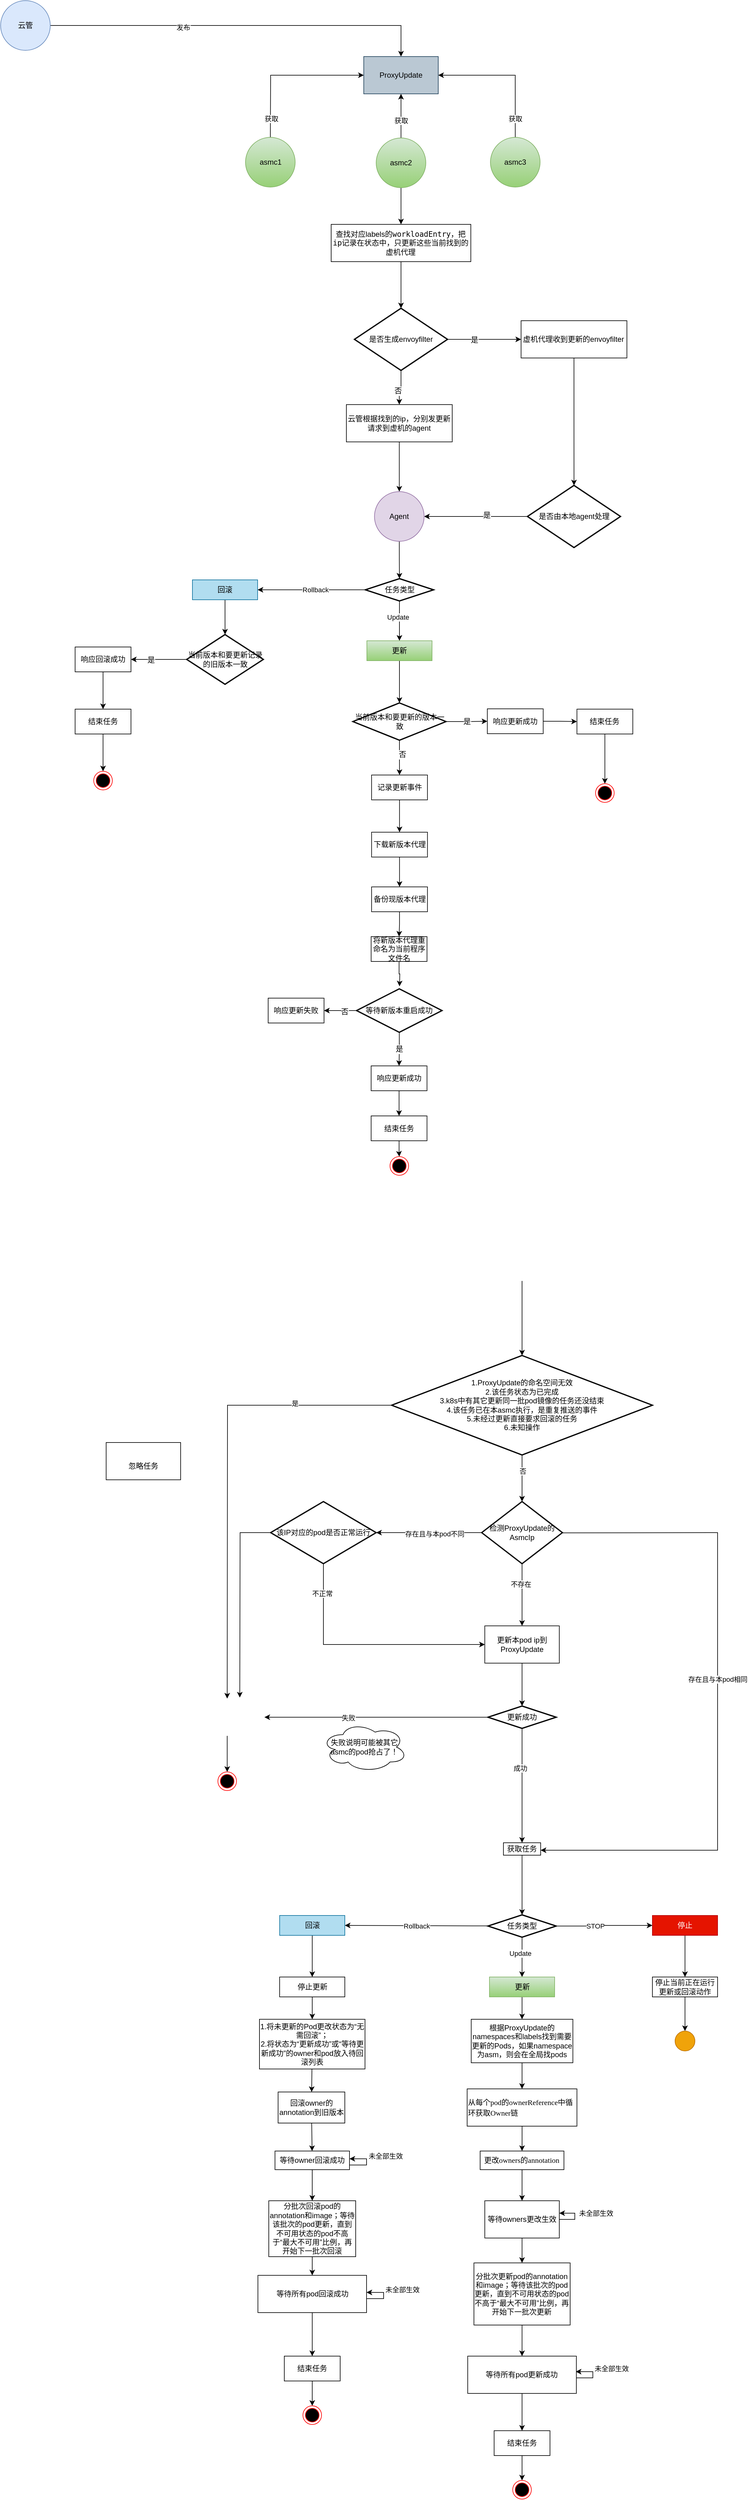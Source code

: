 <mxfile version="15.8.2" type="github">
  <diagram name="Page-1" id="e7e014a7-5840-1c2e-5031-d8a46d1fe8dd">
    <mxGraphModel dx="1368" dy="797" grid="1" gridSize="10" guides="1" tooltips="1" connect="1" arrows="1" fold="1" page="1" pageScale="1" pageWidth="827" pageHeight="1169" background="#ffffff" math="0" shadow="0">
      <root>
        <mxCell id="0" />
        <mxCell id="1" parent="0" />
        <mxCell id="EJuun3mlQRxhY7gNAN2d-12" style="edgeStyle=none;rounded=0;orthogonalLoop=1;jettySize=auto;html=1;entryX=0.5;entryY=0;entryDx=0;entryDy=0;" parent="1" source="FB7n5PxvgqieLS6MJgnv-41" target="FB7n5PxvgqieLS6MJgnv-43" edge="1">
          <mxGeometry relative="1" as="geometry">
            <Array as="points">
              <mxPoint x="585" y="80" />
              <mxPoint x="665" y="80" />
            </Array>
          </mxGeometry>
        </mxCell>
        <mxCell id="EJuun3mlQRxhY7gNAN2d-13" value="发布" style="edgeLabel;html=1;align=center;verticalAlign=middle;resizable=0;points=[];" parent="EJuun3mlQRxhY7gNAN2d-12" vertex="1" connectable="0">
          <mxGeometry x="-0.306" y="-3" relative="1" as="geometry">
            <mxPoint as="offset" />
          </mxGeometry>
        </mxCell>
        <mxCell id="FB7n5PxvgqieLS6MJgnv-41" value="云管" style="ellipse;whiteSpace=wrap;html=1;aspect=fixed;fillColor=#dae8fc;strokeColor=#6c8ebf;" parent="1" vertex="1">
          <mxGeometry x="20" y="40" width="80" height="80" as="geometry" />
        </mxCell>
        <mxCell id="FB7n5PxvgqieLS6MJgnv-43" value="ProxyUpdate" style="rounded=0;whiteSpace=wrap;html=1;fillColor=#bac8d3;strokeColor=#23445d;" parent="1" vertex="1">
          <mxGeometry x="605" y="130" width="120" height="60" as="geometry" />
        </mxCell>
        <mxCell id="EJuun3mlQRxhY7gNAN2d-10" style="edgeStyle=none;rounded=0;orthogonalLoop=1;jettySize=auto;html=1;exitX=0.5;exitY=0;exitDx=0;exitDy=0;entryX=0;entryY=0.5;entryDx=0;entryDy=0;" parent="1" source="FB7n5PxvgqieLS6MJgnv-44" edge="1">
          <mxGeometry relative="1" as="geometry">
            <mxPoint x="605" y="160" as="targetPoint" />
            <Array as="points">
              <mxPoint x="455" y="160" />
            </Array>
          </mxGeometry>
        </mxCell>
        <mxCell id="rX8UmJ0MvaBs6cS46ier-8" value="获取" style="edgeLabel;html=1;align=center;verticalAlign=middle;resizable=0;points=[];" parent="EJuun3mlQRxhY7gNAN2d-10" vertex="1" connectable="0">
          <mxGeometry x="-0.401" y="-1" relative="1" as="geometry">
            <mxPoint y="45" as="offset" />
          </mxGeometry>
        </mxCell>
        <mxCell id="FB7n5PxvgqieLS6MJgnv-44" value="asmc1" style="ellipse;whiteSpace=wrap;html=1;aspect=fixed;fillColor=#d5e8d4;gradientColor=#97d077;strokeColor=#82b366;" parent="1" vertex="1">
          <mxGeometry x="414.5" y="260" width="80" height="80" as="geometry" />
        </mxCell>
        <mxCell id="EJuun3mlQRxhY7gNAN2d-9" style="edgeStyle=none;rounded=0;orthogonalLoop=1;jettySize=auto;html=1;exitX=0.5;exitY=0;exitDx=0;exitDy=0;entryX=0.5;entryY=1;entryDx=0;entryDy=0;" parent="1" source="FB7n5PxvgqieLS6MJgnv-45" edge="1">
          <mxGeometry relative="1" as="geometry">
            <mxPoint x="665" y="190" as="targetPoint" />
          </mxGeometry>
        </mxCell>
        <mxCell id="rX8UmJ0MvaBs6cS46ier-11" value="获取" style="edgeLabel;html=1;align=center;verticalAlign=middle;resizable=0;points=[];" parent="EJuun3mlQRxhY7gNAN2d-9" vertex="1" connectable="0">
          <mxGeometry x="-0.3" relative="1" as="geometry">
            <mxPoint y="-3" as="offset" />
          </mxGeometry>
        </mxCell>
        <mxCell id="EJuun3mlQRxhY7gNAN2d-14" style="edgeStyle=none;rounded=0;orthogonalLoop=1;jettySize=auto;html=1;entryX=0.5;entryY=0;entryDx=0;entryDy=0;entryPerimeter=0;" parent="1" target="rX8UmJ0MvaBs6cS46ier-1" edge="1">
          <mxGeometry relative="1" as="geometry">
            <mxPoint x="860" y="2100" as="sourcePoint" />
          </mxGeometry>
        </mxCell>
        <mxCell id="xDake7foOGyNzTxmRu00-2" style="edgeStyle=orthogonalEdgeStyle;rounded=0;orthogonalLoop=1;jettySize=auto;html=1;" edge="1" parent="1" source="FB7n5PxvgqieLS6MJgnv-45" target="xDake7foOGyNzTxmRu00-1">
          <mxGeometry relative="1" as="geometry" />
        </mxCell>
        <mxCell id="FB7n5PxvgqieLS6MJgnv-45" value="asmc2" style="ellipse;whiteSpace=wrap;html=1;aspect=fixed;fillColor=#d5e8d4;gradientColor=#97d077;strokeColor=#82b366;" parent="1" vertex="1">
          <mxGeometry x="625" y="261" width="80" height="80" as="geometry" />
        </mxCell>
        <mxCell id="EJuun3mlQRxhY7gNAN2d-11" style="edgeStyle=none;rounded=0;orthogonalLoop=1;jettySize=auto;html=1;entryX=1;entryY=0.5;entryDx=0;entryDy=0;" parent="1" source="FB7n5PxvgqieLS6MJgnv-46" edge="1">
          <mxGeometry relative="1" as="geometry">
            <mxPoint x="725" y="160" as="targetPoint" />
            <Array as="points">
              <mxPoint x="849" y="160" />
            </Array>
          </mxGeometry>
        </mxCell>
        <mxCell id="rX8UmJ0MvaBs6cS46ier-10" value="获取" style="edgeLabel;html=1;align=center;verticalAlign=middle;resizable=0;points=[];" parent="EJuun3mlQRxhY7gNAN2d-11" vertex="1" connectable="0">
          <mxGeometry x="-0.678" relative="1" as="geometry">
            <mxPoint y="6" as="offset" />
          </mxGeometry>
        </mxCell>
        <mxCell id="FB7n5PxvgqieLS6MJgnv-46" value="asmc3" style="ellipse;whiteSpace=wrap;html=1;aspect=fixed;fillColor=#d5e8d4;gradientColor=#97d077;strokeColor=#82b366;" parent="1" vertex="1">
          <mxGeometry x="809.07" y="260" width="80" height="80" as="geometry" />
        </mxCell>
        <mxCell id="EJuun3mlQRxhY7gNAN2d-17" style="edgeStyle=none;rounded=0;orthogonalLoop=1;jettySize=auto;html=1;entryX=0.5;entryY=0;entryDx=0;entryDy=0;exitX=0.5;exitY=1;exitDx=0;exitDy=0;exitPerimeter=0;" parent="1" source="EJuun3mlQRxhY7gNAN2d-7" target="EJuun3mlQRxhY7gNAN2d-22" edge="1">
          <mxGeometry relative="1" as="geometry">
            <mxPoint x="1085" y="2505" as="targetPoint" />
          </mxGeometry>
        </mxCell>
        <mxCell id="EJuun3mlQRxhY7gNAN2d-18" value="不存在" style="edgeLabel;html=1;align=center;verticalAlign=middle;resizable=0;points=[];" parent="EJuun3mlQRxhY7gNAN2d-17" vertex="1" connectable="0">
          <mxGeometry x="-0.354" y="-2" relative="1" as="geometry">
            <mxPoint as="offset" />
          </mxGeometry>
        </mxCell>
        <mxCell id="EJuun3mlQRxhY7gNAN2d-19" style="edgeStyle=none;rounded=0;orthogonalLoop=1;jettySize=auto;html=1;entryX=1;entryY=0.5;entryDx=0;entryDy=0;entryPerimeter=0;exitX=0;exitY=0.5;exitDx=0;exitDy=0;exitPerimeter=0;" parent="1" source="EJuun3mlQRxhY7gNAN2d-7" target="EJuun3mlQRxhY7gNAN2d-30" edge="1">
          <mxGeometry relative="1" as="geometry">
            <mxPoint x="735" y="2505" as="targetPoint" />
          </mxGeometry>
        </mxCell>
        <mxCell id="EJuun3mlQRxhY7gNAN2d-20" value="存在且与本pod不同" style="edgeLabel;html=1;align=center;verticalAlign=middle;resizable=0;points=[];" parent="EJuun3mlQRxhY7gNAN2d-19" vertex="1" connectable="0">
          <mxGeometry x="0.106" y="2" relative="1" as="geometry">
            <mxPoint x="18" as="offset" />
          </mxGeometry>
        </mxCell>
        <mxCell id="EJuun3mlQRxhY7gNAN2d-38" style="edgeStyle=none;rounded=0;orthogonalLoop=1;jettySize=auto;html=1;entryX=1;entryY=0.5;entryDx=0;entryDy=0;" parent="1" edge="1">
          <mxGeometry relative="1" as="geometry">
            <mxPoint x="890.0" y="3016" as="targetPoint" />
            <Array as="points">
              <mxPoint x="1175" y="2505" />
              <mxPoint x="1175" y="3016" />
            </Array>
            <mxPoint x="925.0" y="2505.349" as="sourcePoint" />
          </mxGeometry>
        </mxCell>
        <mxCell id="EJuun3mlQRxhY7gNAN2d-39" value="存在且与本pod相同" style="edgeLabel;html=1;align=center;verticalAlign=middle;resizable=0;points=[];" parent="EJuun3mlQRxhY7gNAN2d-38" vertex="1" connectable="0">
          <mxGeometry x="-0.397" y="-1" relative="1" as="geometry">
            <mxPoint x="1" y="170" as="offset" />
          </mxGeometry>
        </mxCell>
        <mxCell id="EJuun3mlQRxhY7gNAN2d-7" value="&lt;span style=&quot;text-align: left&quot;&gt;检测ProxyUpdate的AsmcIp&lt;/span&gt;" style="strokeWidth=2;html=1;shape=mxgraph.flowchart.decision;whiteSpace=wrap;" parent="1" vertex="1">
          <mxGeometry x="795" y="2455" width="130" height="100" as="geometry" />
        </mxCell>
        <mxCell id="EJuun3mlQRxhY7gNAN2d-24" style="edgeStyle=none;rounded=0;orthogonalLoop=1;jettySize=auto;html=1;entryX=0.5;entryY=0;entryDx=0;entryDy=0;entryPerimeter=0;" parent="1" source="EJuun3mlQRxhY7gNAN2d-22" target="EJuun3mlQRxhY7gNAN2d-23" edge="1">
          <mxGeometry relative="1" as="geometry">
            <mxPoint x="860.0" y="2792" as="targetPoint" />
          </mxGeometry>
        </mxCell>
        <mxCell id="EJuun3mlQRxhY7gNAN2d-22" value="更新本pod ip到ProxyUpdate" style="rounded=0;whiteSpace=wrap;html=1;" parent="1" vertex="1">
          <mxGeometry x="800" y="2655" width="120" height="60" as="geometry" />
        </mxCell>
        <mxCell id="EJuun3mlQRxhY7gNAN2d-33" style="edgeStyle=none;rounded=0;orthogonalLoop=1;jettySize=auto;html=1;" parent="1" source="EJuun3mlQRxhY7gNAN2d-23" target="EJuun3mlQRxhY7gNAN2d-25" edge="1">
          <mxGeometry relative="1" as="geometry" />
        </mxCell>
        <mxCell id="EJuun3mlQRxhY7gNAN2d-34" value="成功" style="edgeLabel;html=1;align=center;verticalAlign=middle;resizable=0;points=[];" parent="EJuun3mlQRxhY7gNAN2d-33" vertex="1" connectable="0">
          <mxGeometry x="-0.303" y="-3" relative="1" as="geometry">
            <mxPoint as="offset" />
          </mxGeometry>
        </mxCell>
        <mxCell id="EJuun3mlQRxhY7gNAN2d-41" style="edgeStyle=none;rounded=0;orthogonalLoop=1;jettySize=auto;html=1;entryX=1;entryY=0.5;entryDx=0;entryDy=0;exitX=0;exitY=0.5;exitDx=0;exitDy=0;exitPerimeter=0;" parent="1" source="EJuun3mlQRxhY7gNAN2d-23" edge="1">
          <mxGeometry relative="1" as="geometry">
            <mxPoint x="445" y="2802" as="targetPoint" />
            <mxPoint x="795" y="2800" as="sourcePoint" />
          </mxGeometry>
        </mxCell>
        <mxCell id="EJuun3mlQRxhY7gNAN2d-42" value="失败" style="edgeLabel;html=1;align=center;verticalAlign=middle;resizable=0;points=[];" parent="EJuun3mlQRxhY7gNAN2d-41" vertex="1" connectable="0">
          <mxGeometry x="0.25" y="1" relative="1" as="geometry">
            <mxPoint as="offset" />
          </mxGeometry>
        </mxCell>
        <mxCell id="EJuun3mlQRxhY7gNAN2d-23" value="&lt;span style=&quot;text-align: left&quot;&gt;更新成功&lt;/span&gt;" style="strokeWidth=2;html=1;shape=mxgraph.flowchart.decision;whiteSpace=wrap;" parent="1" vertex="1">
          <mxGeometry x="805" y="2784" width="110" height="36" as="geometry" />
        </mxCell>
        <mxCell id="rX8UmJ0MvaBs6cS46ier-18" style="edgeStyle=orthogonalEdgeStyle;rounded=0;orthogonalLoop=1;jettySize=auto;html=1;entryX=0.5;entryY=0;entryDx=0;entryDy=0;entryPerimeter=0;" parent="1" source="EJuun3mlQRxhY7gNAN2d-25" target="rX8UmJ0MvaBs6cS46ier-17" edge="1">
          <mxGeometry relative="1" as="geometry" />
        </mxCell>
        <mxCell id="EJuun3mlQRxhY7gNAN2d-25" value="获取任务" style="rounded=0;whiteSpace=wrap;html=1;" parent="1" vertex="1">
          <mxGeometry x="830" y="3004" width="60" height="20" as="geometry" />
        </mxCell>
        <mxCell id="EJuun3mlQRxhY7gNAN2d-43" style="edgeStyle=orthogonalEdgeStyle;rounded=0;orthogonalLoop=1;jettySize=auto;html=1;entryX=0;entryY=0.5;entryDx=0;entryDy=0;exitX=0.5;exitY=1;exitDx=0;exitDy=0;exitPerimeter=0;" parent="1" source="EJuun3mlQRxhY7gNAN2d-30" target="EJuun3mlQRxhY7gNAN2d-22" edge="1">
          <mxGeometry relative="1" as="geometry" />
        </mxCell>
        <mxCell id="EJuun3mlQRxhY7gNAN2d-44" value="不正常" style="edgeLabel;html=1;align=center;verticalAlign=middle;resizable=0;points=[];" parent="EJuun3mlQRxhY7gNAN2d-43" vertex="1" connectable="0">
          <mxGeometry x="-0.753" y="-2" relative="1" as="geometry">
            <mxPoint as="offset" />
          </mxGeometry>
        </mxCell>
        <mxCell id="rX8UmJ0MvaBs6cS46ier-13" style="edgeStyle=orthogonalEdgeStyle;rounded=0;orthogonalLoop=1;jettySize=auto;html=1;entryX=0.669;entryY=-0.028;entryDx=0;entryDy=0;entryPerimeter=0;" parent="1" source="EJuun3mlQRxhY7gNAN2d-30" edge="1">
          <mxGeometry relative="1" as="geometry">
            <mxPoint x="405.28" y="2770.32" as="targetPoint" />
          </mxGeometry>
        </mxCell>
        <mxCell id="EJuun3mlQRxhY7gNAN2d-30" value="该IP对应的pod是否正常运行" style="strokeWidth=2;html=1;shape=mxgraph.flowchart.decision;whiteSpace=wrap;" parent="1" vertex="1">
          <mxGeometry x="455" y="2455" width="170" height="100" as="geometry" />
        </mxCell>
        <mxCell id="EJuun3mlQRxhY7gNAN2d-36" style="edgeStyle=none;rounded=0;orthogonalLoop=1;jettySize=auto;html=1;entryX=0.5;entryY=0;entryDx=0;entryDy=0;" parent="1" target="EJuun3mlQRxhY7gNAN2d-35" edge="1">
          <mxGeometry relative="1" as="geometry">
            <mxPoint x="385" y="2832" as="sourcePoint" />
          </mxGeometry>
        </mxCell>
        <mxCell id="EJuun3mlQRxhY7gNAN2d-32" value="&lt;br&gt;忽略任务" style="rounded=0;whiteSpace=wrap;html=1;" parent="1" vertex="1">
          <mxGeometry x="190" y="2360" width="120" height="60" as="geometry" />
        </mxCell>
        <mxCell id="EJuun3mlQRxhY7gNAN2d-35" value="" style="ellipse;html=1;shape=endState;fillColor=#000000;strokeColor=#ff0000;" parent="1" vertex="1">
          <mxGeometry x="370" y="2890" width="30" height="30" as="geometry" />
        </mxCell>
        <mxCell id="rX8UmJ0MvaBs6cS46ier-3" style="edgeStyle=orthogonalEdgeStyle;rounded=0;orthogonalLoop=1;jettySize=auto;html=1;" parent="1" source="rX8UmJ0MvaBs6cS46ier-1" target="EJuun3mlQRxhY7gNAN2d-7" edge="1">
          <mxGeometry relative="1" as="geometry" />
        </mxCell>
        <mxCell id="rX8UmJ0MvaBs6cS46ier-15" value="否" style="edgeLabel;html=1;align=center;verticalAlign=middle;resizable=0;points=[];" parent="rX8UmJ0MvaBs6cS46ier-3" vertex="1" connectable="0">
          <mxGeometry x="-0.301" y="1" relative="1" as="geometry">
            <mxPoint as="offset" />
          </mxGeometry>
        </mxCell>
        <mxCell id="rX8UmJ0MvaBs6cS46ier-5" style="edgeStyle=orthogonalEdgeStyle;rounded=0;orthogonalLoop=1;jettySize=auto;html=1;" parent="1" source="rX8UmJ0MvaBs6cS46ier-1" edge="1">
          <mxGeometry relative="1" as="geometry">
            <mxPoint x="385" y="2772" as="targetPoint" />
          </mxGeometry>
        </mxCell>
        <mxCell id="rX8UmJ0MvaBs6cS46ier-14" value="是" style="edgeLabel;html=1;align=center;verticalAlign=middle;resizable=0;points=[];" parent="rX8UmJ0MvaBs6cS46ier-5" vertex="1" connectable="0">
          <mxGeometry x="-0.577" y="-3" relative="1" as="geometry">
            <mxPoint as="offset" />
          </mxGeometry>
        </mxCell>
        <mxCell id="rX8UmJ0MvaBs6cS46ier-1" value="&lt;span style=&quot;text-align: left&quot;&gt;1.ProxyUpdate的命名空间无效&lt;br&gt;2.&lt;/span&gt;&lt;span style=&quot;text-align: left&quot;&gt;该任务状态为已完成&lt;br&gt;&lt;/span&gt;&lt;span style=&quot;text-align: left&quot;&gt;3.k8s中有其它更新同一批pod镜像的任务还没结束&lt;br&gt;4.该任务已在本asmc执行，是重复推送的事件&lt;br&gt;5.未经过更新直接要求回滚的任务&lt;br&gt;6.未知操作&lt;br&gt;&lt;/span&gt;" style="strokeWidth=2;html=1;shape=mxgraph.flowchart.decision;whiteSpace=wrap;" parent="1" vertex="1">
          <mxGeometry x="650" y="2220" width="420" height="160" as="geometry" />
        </mxCell>
        <mxCell id="rX8UmJ0MvaBs6cS46ier-20" style="edgeStyle=orthogonalEdgeStyle;rounded=0;orthogonalLoop=1;jettySize=auto;html=1;entryX=0;entryY=0.5;entryDx=0;entryDy=0;" parent="1" source="rX8UmJ0MvaBs6cS46ier-17" target="rX8UmJ0MvaBs6cS46ier-19" edge="1">
          <mxGeometry relative="1" as="geometry" />
        </mxCell>
        <mxCell id="rX8UmJ0MvaBs6cS46ier-21" value="STOP" style="edgeLabel;html=1;align=center;verticalAlign=middle;resizable=0;points=[];" parent="rX8UmJ0MvaBs6cS46ier-20" vertex="1" connectable="0">
          <mxGeometry x="-0.201" relative="1" as="geometry">
            <mxPoint as="offset" />
          </mxGeometry>
        </mxCell>
        <mxCell id="rX8UmJ0MvaBs6cS46ier-22" style="rounded=0;orthogonalLoop=1;jettySize=auto;html=1;entryX=1;entryY=0.5;entryDx=0;entryDy=0;" parent="1" source="rX8UmJ0MvaBs6cS46ier-17" target="rX8UmJ0MvaBs6cS46ier-49" edge="1">
          <mxGeometry relative="1" as="geometry">
            <mxPoint x="635.0" y="3138" as="targetPoint" />
          </mxGeometry>
        </mxCell>
        <mxCell id="rX8UmJ0MvaBs6cS46ier-23" value="Rollback" style="edgeLabel;html=1;align=center;verticalAlign=middle;resizable=0;points=[];" parent="rX8UmJ0MvaBs6cS46ier-22" vertex="1" connectable="0">
          <mxGeometry x="0.209" y="1" relative="1" as="geometry">
            <mxPoint x="24" y="-1" as="offset" />
          </mxGeometry>
        </mxCell>
        <mxCell id="rX8UmJ0MvaBs6cS46ier-24" style="edgeStyle=orthogonalEdgeStyle;rounded=0;orthogonalLoop=1;jettySize=auto;html=1;entryX=0.5;entryY=0;entryDx=0;entryDy=0;" parent="1" source="rX8UmJ0MvaBs6cS46ier-17" target="rX8UmJ0MvaBs6cS46ier-26" edge="1">
          <mxGeometry relative="1" as="geometry">
            <mxPoint x="860.0" y="3270" as="targetPoint" />
          </mxGeometry>
        </mxCell>
        <mxCell id="rX8UmJ0MvaBs6cS46ier-25" value="Update" style="edgeLabel;html=1;align=center;verticalAlign=middle;resizable=0;points=[];" parent="rX8UmJ0MvaBs6cS46ier-24" vertex="1" connectable="0">
          <mxGeometry x="-0.192" y="-3" relative="1" as="geometry">
            <mxPoint as="offset" />
          </mxGeometry>
        </mxCell>
        <mxCell id="rX8UmJ0MvaBs6cS46ier-17" value="&lt;span style=&quot;text-align: left&quot;&gt;任务类型&lt;/span&gt;" style="strokeWidth=2;html=1;shape=mxgraph.flowchart.decision;whiteSpace=wrap;" parent="1" vertex="1">
          <mxGeometry x="805" y="3120" width="110" height="36" as="geometry" />
        </mxCell>
        <mxCell id="rX8UmJ0MvaBs6cS46ier-80" style="edgeStyle=orthogonalEdgeStyle;rounded=0;orthogonalLoop=1;jettySize=auto;html=1;" parent="1" source="rX8UmJ0MvaBs6cS46ier-19" target="rX8UmJ0MvaBs6cS46ier-79" edge="1">
          <mxGeometry relative="1" as="geometry" />
        </mxCell>
        <mxCell id="rX8UmJ0MvaBs6cS46ier-19" value="停止" style="rounded=0;whiteSpace=wrap;html=1;fillColor=#e51400;fontColor=#ffffff;strokeColor=#B20000;" parent="1" vertex="1">
          <mxGeometry x="1070" y="3121" width="105" height="32" as="geometry" />
        </mxCell>
        <mxCell id="rX8UmJ0MvaBs6cS46ier-40" style="edgeStyle=orthogonalEdgeStyle;rounded=0;orthogonalLoop=1;jettySize=auto;html=1;entryX=0.5;entryY=0;entryDx=0;entryDy=0;" parent="1" source="rX8UmJ0MvaBs6cS46ier-26" target="rX8UmJ0MvaBs6cS46ier-29" edge="1">
          <mxGeometry relative="1" as="geometry" />
        </mxCell>
        <mxCell id="rX8UmJ0MvaBs6cS46ier-26" value="更新" style="rounded=0;whiteSpace=wrap;html=1;fillColor=#d5e8d4;gradientColor=#97d077;strokeColor=#82b366;" parent="1" vertex="1">
          <mxGeometry x="807.5" y="3220" width="105" height="32" as="geometry" />
        </mxCell>
        <mxCell id="rX8UmJ0MvaBs6cS46ier-41" style="edgeStyle=orthogonalEdgeStyle;rounded=0;orthogonalLoop=1;jettySize=auto;html=1;entryX=0.5;entryY=0;entryDx=0;entryDy=0;" parent="1" source="rX8UmJ0MvaBs6cS46ier-29" target="rX8UmJ0MvaBs6cS46ier-31" edge="1">
          <mxGeometry relative="1" as="geometry" />
        </mxCell>
        <mxCell id="rX8UmJ0MvaBs6cS46ier-29" value="根据ProxyUpdate的namespaces和labels找到需要更新的Pods，如果namespace为asm，则会在全局找pods" style="rounded=0;whiteSpace=wrap;html=1;" parent="1" vertex="1">
          <mxGeometry x="778.13" y="3288" width="163.75" height="70" as="geometry" />
        </mxCell>
        <mxCell id="rX8UmJ0MvaBs6cS46ier-42" style="edgeStyle=orthogonalEdgeStyle;rounded=0;orthogonalLoop=1;jettySize=auto;html=1;entryX=0.5;entryY=0;entryDx=0;entryDy=0;" parent="1" source="rX8UmJ0MvaBs6cS46ier-31" target="rX8UmJ0MvaBs6cS46ier-32" edge="1">
          <mxGeometry relative="1" as="geometry" />
        </mxCell>
        <mxCell id="rX8UmJ0MvaBs6cS46ier-31" value="&lt;p class=&quot;MsoNormal&quot; style=&quot;margin: 0pt 0pt 0.0pt ; text-align: left ; font-family: &amp;#34;calibri&amp;#34; ; font-size: 10.5pt&quot;&gt;&lt;span style=&quot;font-size: 9pt&quot;&gt;&lt;font face=&quot;宋体&quot;&gt;从每个&lt;/font&gt;pod&lt;font face=&quot;宋体&quot;&gt;的&lt;/font&gt;&lt;font face=&quot;Calibri&quot;&gt;ownerReference&lt;/font&gt;&lt;font face=&quot;宋体&quot;&gt;中循环获取Owner链&lt;/font&gt;&lt;/span&gt;&lt;span style=&quot;font-size: 9pt&quot;&gt;&lt;/span&gt;&lt;/p&gt;" style="whiteSpace=wrap;html=1;" parent="1" vertex="1">
          <mxGeometry x="771.56" y="3400" width="176.87" height="60" as="geometry" />
        </mxCell>
        <mxCell id="rX8UmJ0MvaBs6cS46ier-43" style="edgeStyle=orthogonalEdgeStyle;rounded=0;orthogonalLoop=1;jettySize=auto;html=1;" parent="1" source="rX8UmJ0MvaBs6cS46ier-32" target="rX8UmJ0MvaBs6cS46ier-33" edge="1">
          <mxGeometry relative="1" as="geometry" />
        </mxCell>
        <mxCell id="rX8UmJ0MvaBs6cS46ier-32" value="&lt;p class=&quot;MsoNormal&quot; style=&quot;margin: 0pt 0pt 0.0pt ; text-align: left ; font-family: &amp;#34;calibri&amp;#34; ; font-size: 10.5pt&quot;&gt;&lt;span style=&quot;font-size: 9pt&quot;&gt;&lt;font face=&quot;宋体&quot;&gt;更改owners&lt;/font&gt;&lt;/span&gt;&lt;span style=&quot;font-size: 9pt&quot;&gt;&lt;font face=&quot;宋体&quot;&gt;的&lt;/font&gt;annotation&lt;/span&gt;&lt;span style=&quot;font-size: 9pt&quot;&gt;&lt;/span&gt;&lt;/p&gt;" style="whiteSpace=wrap;html=1;" parent="1" vertex="1">
          <mxGeometry x="792.49" y="3500" width="135" height="30" as="geometry" />
        </mxCell>
        <mxCell id="rX8UmJ0MvaBs6cS46ier-44" style="edgeStyle=orthogonalEdgeStyle;rounded=0;orthogonalLoop=1;jettySize=auto;html=1;entryX=0.5;entryY=0;entryDx=0;entryDy=0;" parent="1" source="rX8UmJ0MvaBs6cS46ier-33" target="rX8UmJ0MvaBs6cS46ier-36" edge="1">
          <mxGeometry relative="1" as="geometry" />
        </mxCell>
        <mxCell id="rX8UmJ0MvaBs6cS46ier-66" style="edgeStyle=orthogonalEdgeStyle;rounded=0;orthogonalLoop=1;jettySize=auto;html=1;" parent="1" source="rX8UmJ0MvaBs6cS46ier-33" target="rX8UmJ0MvaBs6cS46ier-33" edge="1">
          <mxGeometry relative="1" as="geometry">
            <mxPoint x="925" y="3600" as="targetPoint" />
            <Array as="points">
              <mxPoint x="945" y="3610" />
              <mxPoint x="945" y="3600" />
            </Array>
          </mxGeometry>
        </mxCell>
        <mxCell id="rX8UmJ0MvaBs6cS46ier-67" value="未全部生效" style="edgeLabel;html=1;align=center;verticalAlign=middle;resizable=0;points=[];" parent="rX8UmJ0MvaBs6cS46ier-66" vertex="1" connectable="0">
          <mxGeometry x="-0.378" y="-2" relative="1" as="geometry">
            <mxPoint x="40" y="-12" as="offset" />
          </mxGeometry>
        </mxCell>
        <mxCell id="rX8UmJ0MvaBs6cS46ier-33" value="等待owners更改生效" style="whiteSpace=wrap;html=1;" parent="1" vertex="1">
          <mxGeometry x="800" y="3580" width="120" height="60" as="geometry" />
        </mxCell>
        <mxCell id="rX8UmJ0MvaBs6cS46ier-45" style="edgeStyle=orthogonalEdgeStyle;rounded=0;orthogonalLoop=1;jettySize=auto;html=1;" parent="1" source="rX8UmJ0MvaBs6cS46ier-36" target="rX8UmJ0MvaBs6cS46ier-37" edge="1">
          <mxGeometry relative="1" as="geometry" />
        </mxCell>
        <mxCell id="rX8UmJ0MvaBs6cS46ier-36" value="分批次更新pod的annotation和image；等待该批次的pod更新，直到不可用状态的pod不高于“最大不可用”比例，再开始下一批次更新" style="whiteSpace=wrap;html=1;" parent="1" vertex="1">
          <mxGeometry x="782.49" y="3680" width="154.99" height="100" as="geometry" />
        </mxCell>
        <mxCell id="rX8UmJ0MvaBs6cS46ier-47" style="edgeStyle=orthogonalEdgeStyle;rounded=0;orthogonalLoop=1;jettySize=auto;html=1;" parent="1" source="rX8UmJ0MvaBs6cS46ier-37" target="rX8UmJ0MvaBs6cS46ier-38" edge="1">
          <mxGeometry relative="1" as="geometry" />
        </mxCell>
        <mxCell id="rX8UmJ0MvaBs6cS46ier-70" style="edgeStyle=orthogonalEdgeStyle;rounded=0;orthogonalLoop=1;jettySize=auto;html=1;entryX=1;entryY=0.5;entryDx=0;entryDy=0;" parent="1" edge="1">
          <mxGeometry relative="1" as="geometry">
            <mxPoint x="946.56" y="3855" as="targetPoint" />
            <mxPoint x="946.56" y="3865.029" as="sourcePoint" />
            <Array as="points">
              <mxPoint x="974.07" y="3865" />
              <mxPoint x="974.07" y="3855" />
            </Array>
          </mxGeometry>
        </mxCell>
        <mxCell id="rX8UmJ0MvaBs6cS46ier-37" value="等待所有pod更新成功" style="whiteSpace=wrap;html=1;" parent="1" vertex="1">
          <mxGeometry x="772.49" y="3830" width="175" height="60" as="geometry" />
        </mxCell>
        <mxCell id="rX8UmJ0MvaBs6cS46ier-48" style="edgeStyle=orthogonalEdgeStyle;rounded=0;orthogonalLoop=1;jettySize=auto;html=1;" parent="1" source="rX8UmJ0MvaBs6cS46ier-38" target="rX8UmJ0MvaBs6cS46ier-39" edge="1">
          <mxGeometry relative="1" as="geometry" />
        </mxCell>
        <mxCell id="rX8UmJ0MvaBs6cS46ier-38" value="结束任务" style="whiteSpace=wrap;html=1;" parent="1" vertex="1">
          <mxGeometry x="815.01" y="3950" width="90" height="40" as="geometry" />
        </mxCell>
        <mxCell id="rX8UmJ0MvaBs6cS46ier-39" value="" style="ellipse;html=1;shape=endState;fillColor=#000000;strokeColor=#ff0000;" parent="1" vertex="1">
          <mxGeometry x="844.99" y="4030" width="30" height="30" as="geometry" />
        </mxCell>
        <mxCell id="rX8UmJ0MvaBs6cS46ier-58" style="edgeStyle=orthogonalEdgeStyle;rounded=0;orthogonalLoop=1;jettySize=auto;html=1;" parent="1" source="rX8UmJ0MvaBs6cS46ier-49" target="rX8UmJ0MvaBs6cS46ier-50" edge="1">
          <mxGeometry relative="1" as="geometry" />
        </mxCell>
        <mxCell id="rX8UmJ0MvaBs6cS46ier-49" value="回滚" style="rounded=0;whiteSpace=wrap;html=1;fillColor=#b1ddf0;strokeColor=#10739e;" parent="1" vertex="1">
          <mxGeometry x="469.5" y="3121" width="105" height="32" as="geometry" />
        </mxCell>
        <mxCell id="rX8UmJ0MvaBs6cS46ier-59" style="edgeStyle=orthogonalEdgeStyle;rounded=0;orthogonalLoop=1;jettySize=auto;html=1;" parent="1" source="rX8UmJ0MvaBs6cS46ier-50" target="rX8UmJ0MvaBs6cS46ier-51" edge="1">
          <mxGeometry relative="1" as="geometry" />
        </mxCell>
        <mxCell id="rX8UmJ0MvaBs6cS46ier-50" value="停止更新" style="rounded=0;whiteSpace=wrap;html=1;" parent="1" vertex="1">
          <mxGeometry x="469.5" y="3220" width="105" height="32" as="geometry" />
        </mxCell>
        <mxCell id="rX8UmJ0MvaBs6cS46ier-60" style="rounded=0;orthogonalLoop=1;jettySize=auto;html=1;" parent="1" source="rX8UmJ0MvaBs6cS46ier-51" target="rX8UmJ0MvaBs6cS46ier-52" edge="1">
          <mxGeometry relative="1" as="geometry" />
        </mxCell>
        <mxCell id="rX8UmJ0MvaBs6cS46ier-51" value="1.将未更新的Pod更改状态为“无需回滚”；&lt;br&gt;2.将状态为“更新成功”或“等待更新成功”的owner和pod放入待回滚列表" style="whiteSpace=wrap;html=1;" parent="1" vertex="1">
          <mxGeometry x="437" y="3288" width="170" height="80" as="geometry" />
        </mxCell>
        <mxCell id="rX8UmJ0MvaBs6cS46ier-61" style="rounded=0;orthogonalLoop=1;jettySize=auto;html=1;" parent="1" source="rX8UmJ0MvaBs6cS46ier-52" target="rX8UmJ0MvaBs6cS46ier-53" edge="1">
          <mxGeometry relative="1" as="geometry" />
        </mxCell>
        <mxCell id="rX8UmJ0MvaBs6cS46ier-52" value="回滚owner的annotation到旧版本" style="whiteSpace=wrap;html=1;" parent="1" vertex="1">
          <mxGeometry x="467" y="3405" width="107.5" height="50" as="geometry" />
        </mxCell>
        <mxCell id="rX8UmJ0MvaBs6cS46ier-62" style="edgeStyle=orthogonalEdgeStyle;rounded=0;orthogonalLoop=1;jettySize=auto;html=1;" parent="1" source="rX8UmJ0MvaBs6cS46ier-53" target="rX8UmJ0MvaBs6cS46ier-54" edge="1">
          <mxGeometry relative="1" as="geometry" />
        </mxCell>
        <mxCell id="rX8UmJ0MvaBs6cS46ier-53" value="等待owner回滚成功" style="whiteSpace=wrap;html=1;" parent="1" vertex="1">
          <mxGeometry x="462" y="3500" width="120" height="30" as="geometry" />
        </mxCell>
        <mxCell id="rX8UmJ0MvaBs6cS46ier-63" style="edgeStyle=orthogonalEdgeStyle;rounded=0;orthogonalLoop=1;jettySize=auto;html=1;" parent="1" source="rX8UmJ0MvaBs6cS46ier-54" target="rX8UmJ0MvaBs6cS46ier-55" edge="1">
          <mxGeometry relative="1" as="geometry" />
        </mxCell>
        <mxCell id="rX8UmJ0MvaBs6cS46ier-54" value="分批次回滚pod的annotation和image；等待该批次的pod更新，直到不可用状态的pod不高于“最大不可用”比例，再开始下一批次回滚" style="whiteSpace=wrap;html=1;" parent="1" vertex="1">
          <mxGeometry x="452" y="3580" width="140" height="90" as="geometry" />
        </mxCell>
        <mxCell id="rX8UmJ0MvaBs6cS46ier-64" style="edgeStyle=orthogonalEdgeStyle;rounded=0;orthogonalLoop=1;jettySize=auto;html=1;entryX=0.5;entryY=0;entryDx=0;entryDy=0;" parent="1" source="rX8UmJ0MvaBs6cS46ier-55" target="rX8UmJ0MvaBs6cS46ier-56" edge="1">
          <mxGeometry relative="1" as="geometry" />
        </mxCell>
        <mxCell id="rX8UmJ0MvaBs6cS46ier-55" value="等待所有pod回滚成功" style="whiteSpace=wrap;html=1;" parent="1" vertex="1">
          <mxGeometry x="434.5" y="3700" width="175" height="60" as="geometry" />
        </mxCell>
        <mxCell id="rX8UmJ0MvaBs6cS46ier-65" style="edgeStyle=orthogonalEdgeStyle;rounded=0;orthogonalLoop=1;jettySize=auto;html=1;" parent="1" source="rX8UmJ0MvaBs6cS46ier-56" target="rX8UmJ0MvaBs6cS46ier-57" edge="1">
          <mxGeometry relative="1" as="geometry" />
        </mxCell>
        <mxCell id="rX8UmJ0MvaBs6cS46ier-56" value="结束任务" style="whiteSpace=wrap;html=1;" parent="1" vertex="1">
          <mxGeometry x="477" y="3830" width="90" height="40" as="geometry" />
        </mxCell>
        <mxCell id="rX8UmJ0MvaBs6cS46ier-57" value="" style="ellipse;html=1;shape=endState;fillColor=#000000;strokeColor=#ff0000;" parent="1" vertex="1">
          <mxGeometry x="507" y="3910" width="30" height="30" as="geometry" />
        </mxCell>
        <mxCell id="rX8UmJ0MvaBs6cS46ier-71" value="未全部生效" style="edgeLabel;html=1;align=center;verticalAlign=middle;resizable=0;points=[];" parent="1" vertex="1" connectable="0">
          <mxGeometry x="1004.07" y="3850" as="geometry" />
        </mxCell>
        <mxCell id="rX8UmJ0MvaBs6cS46ier-73" style="edgeStyle=none;rounded=0;orthogonalLoop=1;jettySize=auto;html=1;exitX=0.75;exitY=0;exitDx=0;exitDy=0;" parent="1" source="rX8UmJ0MvaBs6cS46ier-51" target="rX8UmJ0MvaBs6cS46ier-51" edge="1">
          <mxGeometry relative="1" as="geometry" />
        </mxCell>
        <mxCell id="rX8UmJ0MvaBs6cS46ier-74" style="edgeStyle=orthogonalEdgeStyle;rounded=0;orthogonalLoop=1;jettySize=auto;html=1;entryX=1;entryY=0.5;entryDx=0;entryDy=0;" parent="1" edge="1">
          <mxGeometry relative="1" as="geometry">
            <mxPoint x="609.5" y="3727.49" as="targetPoint" />
            <mxPoint x="609.5" y="3737.519" as="sourcePoint" />
            <Array as="points">
              <mxPoint x="637.01" y="3737.49" />
              <mxPoint x="637.01" y="3727.49" />
            </Array>
          </mxGeometry>
        </mxCell>
        <mxCell id="rX8UmJ0MvaBs6cS46ier-75" value="未全部生效" style="edgeLabel;html=1;align=center;verticalAlign=middle;resizable=0;points=[];" parent="1" vertex="1" connectable="0">
          <mxGeometry x="667.01" y="3722.49" as="geometry" />
        </mxCell>
        <mxCell id="rX8UmJ0MvaBs6cS46ier-76" style="edgeStyle=orthogonalEdgeStyle;rounded=0;orthogonalLoop=1;jettySize=auto;html=1;entryX=1;entryY=0.5;entryDx=0;entryDy=0;" parent="1" edge="1">
          <mxGeometry relative="1" as="geometry">
            <mxPoint x="582.0" y="3512.49" as="targetPoint" />
            <mxPoint x="582.0" y="3522.519" as="sourcePoint" />
            <Array as="points">
              <mxPoint x="609.51" y="3522.49" />
              <mxPoint x="609.51" y="3512.49" />
            </Array>
          </mxGeometry>
        </mxCell>
        <mxCell id="rX8UmJ0MvaBs6cS46ier-77" value="未全部生效" style="edgeLabel;html=1;align=center;verticalAlign=middle;resizable=0;points=[];" parent="1" vertex="1" connectable="0">
          <mxGeometry x="639.51" y="3507.49" as="geometry" />
        </mxCell>
        <mxCell id="rX8UmJ0MvaBs6cS46ier-78" value="失败说明可能被其它asmc的pod抢占了！" style="ellipse;shape=cloud;whiteSpace=wrap;html=1;" parent="1" vertex="1">
          <mxGeometry x="537" y="2810" width="138" height="80" as="geometry" />
        </mxCell>
        <mxCell id="rX8UmJ0MvaBs6cS46ier-82" style="edgeStyle=orthogonalEdgeStyle;rounded=0;orthogonalLoop=1;jettySize=auto;html=1;entryX=0.5;entryY=0;entryDx=0;entryDy=0;" parent="1" source="rX8UmJ0MvaBs6cS46ier-79" target="rX8UmJ0MvaBs6cS46ier-81" edge="1">
          <mxGeometry relative="1" as="geometry" />
        </mxCell>
        <mxCell id="rX8UmJ0MvaBs6cS46ier-79" value="停止当前正在运行更新或回滚动作" style="rounded=0;whiteSpace=wrap;html=1;" parent="1" vertex="1">
          <mxGeometry x="1070" y="3220" width="105" height="32" as="geometry" />
        </mxCell>
        <mxCell id="rX8UmJ0MvaBs6cS46ier-81" value="" style="ellipse;whiteSpace=wrap;html=1;aspect=fixed;fillColor=#f0a30a;fontColor=#000000;strokeColor=#BD7000;" parent="1" vertex="1">
          <mxGeometry x="1106.5" y="3307" width="32" height="32" as="geometry" />
        </mxCell>
        <mxCell id="xDake7foOGyNzTxmRu00-4" style="edgeStyle=orthogonalEdgeStyle;rounded=0;orthogonalLoop=1;jettySize=auto;html=1;entryX=0.5;entryY=0;entryDx=0;entryDy=0;entryPerimeter=0;fontSize=12;" edge="1" parent="1" source="xDake7foOGyNzTxmRu00-1" target="xDake7foOGyNzTxmRu00-3">
          <mxGeometry relative="1" as="geometry" />
        </mxCell>
        <mxCell id="xDake7foOGyNzTxmRu00-1" value="&lt;font style=&quot;font-size: 12px&quot;&gt;查找对应labels的&lt;span style=&quot;background-color: rgb(255 , 255 , 255) ; font-family: &amp;#34;jetbrains mono&amp;#34; , monospace&quot;&gt;workloadEntry，把ip记录在状态中，只更新这些当前找到的虚机代理&lt;/span&gt;&lt;/font&gt;" style="rounded=0;whiteSpace=wrap;html=1;" vertex="1" parent="1">
          <mxGeometry x="552.49" y="400" width="224.99" height="60" as="geometry" />
        </mxCell>
        <mxCell id="xDake7foOGyNzTxmRu00-7" style="edgeStyle=orthogonalEdgeStyle;rounded=0;orthogonalLoop=1;jettySize=auto;html=1;fontSize=12;" edge="1" parent="1" source="xDake7foOGyNzTxmRu00-3" target="xDake7foOGyNzTxmRu00-6">
          <mxGeometry relative="1" as="geometry" />
        </mxCell>
        <mxCell id="xDake7foOGyNzTxmRu00-8" value="否" style="edgeLabel;html=1;align=center;verticalAlign=middle;resizable=0;points=[];fontSize=12;" vertex="1" connectable="0" parent="xDake7foOGyNzTxmRu00-7">
          <mxGeometry x="0.214" y="-3" relative="1" as="geometry">
            <mxPoint as="offset" />
          </mxGeometry>
        </mxCell>
        <mxCell id="xDake7foOGyNzTxmRu00-10" style="edgeStyle=orthogonalEdgeStyle;rounded=0;orthogonalLoop=1;jettySize=auto;html=1;entryX=0;entryY=0.5;entryDx=0;entryDy=0;fontSize=12;" edge="1" parent="1" source="xDake7foOGyNzTxmRu00-3" target="xDake7foOGyNzTxmRu00-9">
          <mxGeometry relative="1" as="geometry" />
        </mxCell>
        <mxCell id="xDake7foOGyNzTxmRu00-11" value="是" style="edgeLabel;html=1;align=center;verticalAlign=middle;resizable=0;points=[];fontSize=12;" vertex="1" connectable="0" parent="xDake7foOGyNzTxmRu00-10">
          <mxGeometry x="-0.274" y="-1" relative="1" as="geometry">
            <mxPoint as="offset" />
          </mxGeometry>
        </mxCell>
        <mxCell id="xDake7foOGyNzTxmRu00-3" value="&lt;div style=&quot;text-align: left&quot;&gt;&lt;span&gt;是否生成envoyfilter&lt;/span&gt;&lt;/div&gt;" style="strokeWidth=2;html=1;shape=mxgraph.flowchart.decision;whiteSpace=wrap;" vertex="1" parent="1">
          <mxGeometry x="589.99" y="535" width="150" height="100" as="geometry" />
        </mxCell>
        <mxCell id="xDake7foOGyNzTxmRu00-20" style="edgeStyle=orthogonalEdgeStyle;rounded=0;orthogonalLoop=1;jettySize=auto;html=1;fontSize=12;" edge="1" parent="1" source="xDake7foOGyNzTxmRu00-6" target="xDake7foOGyNzTxmRu00-19">
          <mxGeometry relative="1" as="geometry" />
        </mxCell>
        <mxCell id="xDake7foOGyNzTxmRu00-6" value="云管根据找到的ip，分别发更新请求到虚机的agent" style="rounded=0;whiteSpace=wrap;html=1;" vertex="1" parent="1">
          <mxGeometry x="577.01" y="690" width="170.49" height="60" as="geometry" />
        </mxCell>
        <mxCell id="xDake7foOGyNzTxmRu00-13" style="edgeStyle=orthogonalEdgeStyle;rounded=0;orthogonalLoop=1;jettySize=auto;html=1;fontSize=12;" edge="1" parent="1" source="xDake7foOGyNzTxmRu00-9" target="xDake7foOGyNzTxmRu00-12">
          <mxGeometry relative="1" as="geometry" />
        </mxCell>
        <mxCell id="xDake7foOGyNzTxmRu00-9" value="虚机代理收到更新的envoyfilter" style="rounded=0;whiteSpace=wrap;html=1;" vertex="1" parent="1">
          <mxGeometry x="858.43" y="555" width="170.49" height="60" as="geometry" />
        </mxCell>
        <mxCell id="xDake7foOGyNzTxmRu00-15" style="edgeStyle=orthogonalEdgeStyle;rounded=0;orthogonalLoop=1;jettySize=auto;html=1;fontSize=12;" edge="1" parent="1" source="xDake7foOGyNzTxmRu00-12" target="xDake7foOGyNzTxmRu00-19">
          <mxGeometry relative="1" as="geometry">
            <mxPoint x="748.24" y="870" as="targetPoint" />
          </mxGeometry>
        </mxCell>
        <mxCell id="xDake7foOGyNzTxmRu00-16" value="是" style="edgeLabel;html=1;align=center;verticalAlign=middle;resizable=0;points=[];fontSize=12;" vertex="1" connectable="0" parent="xDake7foOGyNzTxmRu00-15">
          <mxGeometry x="-0.212" y="-2" relative="1" as="geometry">
            <mxPoint as="offset" />
          </mxGeometry>
        </mxCell>
        <mxCell id="xDake7foOGyNzTxmRu00-12" value="是否由本地agent处理" style="strokeWidth=2;html=1;shape=mxgraph.flowchart.decision;whiteSpace=wrap;" vertex="1" parent="1">
          <mxGeometry x="868.67" y="820" width="150" height="100" as="geometry" />
        </mxCell>
        <mxCell id="xDake7foOGyNzTxmRu00-28" style="edgeStyle=orthogonalEdgeStyle;rounded=0;orthogonalLoop=1;jettySize=auto;html=1;entryX=0.5;entryY=0;entryDx=0;entryDy=0;entryPerimeter=0;fontSize=12;" edge="1" parent="1" source="xDake7foOGyNzTxmRu00-19" target="xDake7foOGyNzTxmRu00-25">
          <mxGeometry relative="1" as="geometry" />
        </mxCell>
        <mxCell id="xDake7foOGyNzTxmRu00-19" value="Agent" style="ellipse;whiteSpace=wrap;html=1;aspect=fixed;fillColor=#e1d5e7;strokeColor=#9673a6;" vertex="1" parent="1">
          <mxGeometry x="622.26" y="830" width="80" height="80" as="geometry" />
        </mxCell>
        <mxCell id="xDake7foOGyNzTxmRu00-21" style="rounded=0;orthogonalLoop=1;jettySize=auto;html=1;entryX=1;entryY=0.5;entryDx=0;entryDy=0;" edge="1" parent="1" source="xDake7foOGyNzTxmRu00-25" target="xDake7foOGyNzTxmRu00-27">
          <mxGeometry relative="1" as="geometry">
            <mxPoint x="437.5" y="988" as="targetPoint" />
          </mxGeometry>
        </mxCell>
        <mxCell id="xDake7foOGyNzTxmRu00-22" value="Rollback" style="edgeLabel;html=1;align=center;verticalAlign=middle;resizable=0;points=[];" vertex="1" connectable="0" parent="xDake7foOGyNzTxmRu00-21">
          <mxGeometry x="0.209" y="1" relative="1" as="geometry">
            <mxPoint x="24" y="-1" as="offset" />
          </mxGeometry>
        </mxCell>
        <mxCell id="xDake7foOGyNzTxmRu00-23" style="edgeStyle=orthogonalEdgeStyle;rounded=0;orthogonalLoop=1;jettySize=auto;html=1;entryX=0.5;entryY=0;entryDx=0;entryDy=0;" edge="1" parent="1" source="xDake7foOGyNzTxmRu00-25" target="xDake7foOGyNzTxmRu00-26">
          <mxGeometry relative="1" as="geometry">
            <mxPoint x="662.5" y="1120" as="targetPoint" />
          </mxGeometry>
        </mxCell>
        <mxCell id="xDake7foOGyNzTxmRu00-24" value="Update" style="edgeLabel;html=1;align=center;verticalAlign=middle;resizable=0;points=[];" vertex="1" connectable="0" parent="xDake7foOGyNzTxmRu00-23">
          <mxGeometry x="-0.192" y="-3" relative="1" as="geometry">
            <mxPoint as="offset" />
          </mxGeometry>
        </mxCell>
        <mxCell id="xDake7foOGyNzTxmRu00-25" value="&lt;span style=&quot;text-align: left&quot;&gt;任务类型&lt;/span&gt;" style="strokeWidth=2;html=1;shape=mxgraph.flowchart.decision;whiteSpace=wrap;" vertex="1" parent="1">
          <mxGeometry x="607.5" y="970" width="110" height="36" as="geometry" />
        </mxCell>
        <mxCell id="xDake7foOGyNzTxmRu00-30" style="edgeStyle=orthogonalEdgeStyle;rounded=0;orthogonalLoop=1;jettySize=auto;html=1;fontSize=12;" edge="1" parent="1" source="xDake7foOGyNzTxmRu00-26" target="xDake7foOGyNzTxmRu00-29">
          <mxGeometry relative="1" as="geometry" />
        </mxCell>
        <mxCell id="xDake7foOGyNzTxmRu00-26" value="更新" style="rounded=0;whiteSpace=wrap;html=1;fillColor=#d5e8d4;gradientColor=#97d077;strokeColor=#82b366;" vertex="1" parent="1">
          <mxGeometry x="610" y="1070" width="105" height="32" as="geometry" />
        </mxCell>
        <mxCell id="xDake7foOGyNzTxmRu00-60" style="edgeStyle=orthogonalEdgeStyle;rounded=0;orthogonalLoop=1;jettySize=auto;html=1;fontSize=12;" edge="1" parent="1" source="xDake7foOGyNzTxmRu00-27" target="xDake7foOGyNzTxmRu00-52">
          <mxGeometry relative="1" as="geometry" />
        </mxCell>
        <mxCell id="xDake7foOGyNzTxmRu00-27" value="回滚" style="rounded=0;whiteSpace=wrap;html=1;fillColor=#b1ddf0;strokeColor=#10739e;" vertex="1" parent="1">
          <mxGeometry x="329" y="972" width="105" height="32" as="geometry" />
        </mxCell>
        <mxCell id="xDake7foOGyNzTxmRu00-35" value="是" style="edgeStyle=orthogonalEdgeStyle;rounded=0;orthogonalLoop=1;jettySize=auto;html=1;entryX=0;entryY=0.5;entryDx=0;entryDy=0;fontSize=12;" edge="1" parent="1" source="xDake7foOGyNzTxmRu00-29" target="xDake7foOGyNzTxmRu00-34">
          <mxGeometry relative="1" as="geometry" />
        </mxCell>
        <mxCell id="xDake7foOGyNzTxmRu00-50" style="edgeStyle=orthogonalEdgeStyle;rounded=0;orthogonalLoop=1;jettySize=auto;html=1;entryX=0.5;entryY=0;entryDx=0;entryDy=0;fontSize=12;" edge="1" parent="1" source="xDake7foOGyNzTxmRu00-29" target="xDake7foOGyNzTxmRu00-39">
          <mxGeometry relative="1" as="geometry" />
        </mxCell>
        <mxCell id="xDake7foOGyNzTxmRu00-51" value="否" style="edgeLabel;html=1;align=center;verticalAlign=middle;resizable=0;points=[];fontSize=12;" vertex="1" connectable="0" parent="xDake7foOGyNzTxmRu00-50">
          <mxGeometry x="-0.181" y="4" relative="1" as="geometry">
            <mxPoint as="offset" />
          </mxGeometry>
        </mxCell>
        <mxCell id="xDake7foOGyNzTxmRu00-29" value="&lt;span style=&quot;text-align: left&quot;&gt;当前版本和要更新的版本一致&lt;/span&gt;" style="strokeWidth=2;html=1;shape=mxgraph.flowchart.decision;whiteSpace=wrap;" vertex="1" parent="1">
          <mxGeometry x="587.5" y="1170" width="150" height="60" as="geometry" />
        </mxCell>
        <mxCell id="xDake7foOGyNzTxmRu00-31" style="edgeStyle=orthogonalEdgeStyle;rounded=0;orthogonalLoop=1;jettySize=auto;html=1;" edge="1" parent="1" source="xDake7foOGyNzTxmRu00-32" target="xDake7foOGyNzTxmRu00-33">
          <mxGeometry relative="1" as="geometry" />
        </mxCell>
        <mxCell id="xDake7foOGyNzTxmRu00-32" value="结束任务" style="whiteSpace=wrap;html=1;" vertex="1" parent="1">
          <mxGeometry x="948.43" y="1180" width="90" height="40" as="geometry" />
        </mxCell>
        <mxCell id="xDake7foOGyNzTxmRu00-33" value="" style="ellipse;html=1;shape=endState;fillColor=#000000;strokeColor=#ff0000;" vertex="1" parent="1">
          <mxGeometry x="978.43" y="1300" width="30" height="30" as="geometry" />
        </mxCell>
        <mxCell id="xDake7foOGyNzTxmRu00-36" style="edgeStyle=orthogonalEdgeStyle;rounded=0;orthogonalLoop=1;jettySize=auto;html=1;entryX=0;entryY=0.5;entryDx=0;entryDy=0;fontSize=12;" edge="1" parent="1" source="xDake7foOGyNzTxmRu00-34" target="xDake7foOGyNzTxmRu00-32">
          <mxGeometry relative="1" as="geometry" />
        </mxCell>
        <mxCell id="xDake7foOGyNzTxmRu00-34" value="响应更新成功" style="whiteSpace=wrap;html=1;" vertex="1" parent="1">
          <mxGeometry x="804.07" y="1179.5" width="90" height="40" as="geometry" />
        </mxCell>
        <mxCell id="xDake7foOGyNzTxmRu00-45" style="edgeStyle=orthogonalEdgeStyle;rounded=0;orthogonalLoop=1;jettySize=auto;html=1;fontSize=12;" edge="1" parent="1" source="xDake7foOGyNzTxmRu00-39" target="xDake7foOGyNzTxmRu00-40">
          <mxGeometry relative="1" as="geometry" />
        </mxCell>
        <mxCell id="xDake7foOGyNzTxmRu00-39" value="记录更新事件" style="whiteSpace=wrap;html=1;" vertex="1" parent="1">
          <mxGeometry x="617.61" y="1286" width="90" height="40" as="geometry" />
        </mxCell>
        <mxCell id="xDake7foOGyNzTxmRu00-46" style="edgeStyle=orthogonalEdgeStyle;rounded=0;orthogonalLoop=1;jettySize=auto;html=1;entryX=0.5;entryY=0;entryDx=0;entryDy=0;fontSize=12;" edge="1" parent="1" source="xDake7foOGyNzTxmRu00-40" target="xDake7foOGyNzTxmRu00-41">
          <mxGeometry relative="1" as="geometry" />
        </mxCell>
        <mxCell id="xDake7foOGyNzTxmRu00-40" value="下载新版本代理" style="whiteSpace=wrap;html=1;" vertex="1" parent="1">
          <mxGeometry x="617.63" y="1378" width="90" height="40" as="geometry" />
        </mxCell>
        <mxCell id="xDake7foOGyNzTxmRu00-47" style="edgeStyle=orthogonalEdgeStyle;rounded=0;orthogonalLoop=1;jettySize=auto;html=1;fontSize=12;" edge="1" parent="1" source="xDake7foOGyNzTxmRu00-41" target="xDake7foOGyNzTxmRu00-42">
          <mxGeometry relative="1" as="geometry" />
        </mxCell>
        <mxCell id="xDake7foOGyNzTxmRu00-41" value="备份现版本代理" style="whiteSpace=wrap;html=1;" vertex="1" parent="1">
          <mxGeometry x="617.62" y="1466" width="90" height="40" as="geometry" />
        </mxCell>
        <mxCell id="xDake7foOGyNzTxmRu00-48" style="edgeStyle=orthogonalEdgeStyle;rounded=0;orthogonalLoop=1;jettySize=auto;html=1;fontSize=12;" edge="1" parent="1" source="xDake7foOGyNzTxmRu00-42">
          <mxGeometry relative="1" as="geometry">
            <mxPoint x="662.6" y="1626" as="targetPoint" />
          </mxGeometry>
        </mxCell>
        <mxCell id="xDake7foOGyNzTxmRu00-42" value="将新版本代理重命名为当前程序文件名" style="whiteSpace=wrap;html=1;" vertex="1" parent="1">
          <mxGeometry x="616.88" y="1546" width="90" height="40" as="geometry" />
        </mxCell>
        <mxCell id="xDake7foOGyNzTxmRu00-58" style="edgeStyle=orthogonalEdgeStyle;rounded=0;orthogonalLoop=1;jettySize=auto;html=1;entryX=1;entryY=0.5;entryDx=0;entryDy=0;fontSize=12;" edge="1" parent="1" source="xDake7foOGyNzTxmRu00-52" target="xDake7foOGyNzTxmRu00-54">
          <mxGeometry relative="1" as="geometry" />
        </mxCell>
        <mxCell id="xDake7foOGyNzTxmRu00-61" value="是" style="edgeLabel;html=1;align=center;verticalAlign=middle;resizable=0;points=[];fontSize=12;" vertex="1" connectable="0" parent="xDake7foOGyNzTxmRu00-58">
          <mxGeometry x="0.287" y="1" relative="1" as="geometry">
            <mxPoint as="offset" />
          </mxGeometry>
        </mxCell>
        <mxCell id="xDake7foOGyNzTxmRu00-52" value="&lt;span style=&quot;text-align: left&quot;&gt;当前版本和要更新记录的旧版本一致&lt;/span&gt;" style="strokeWidth=2;html=1;shape=mxgraph.flowchart.decision;whiteSpace=wrap;" vertex="1" parent="1">
          <mxGeometry x="319.75" y="1060" width="123.5" height="80" as="geometry" />
        </mxCell>
        <mxCell id="xDake7foOGyNzTxmRu00-59" style="edgeStyle=orthogonalEdgeStyle;rounded=0;orthogonalLoop=1;jettySize=auto;html=1;fontSize=12;" edge="1" parent="1" source="xDake7foOGyNzTxmRu00-54" target="xDake7foOGyNzTxmRu00-55">
          <mxGeometry relative="1" as="geometry" />
        </mxCell>
        <mxCell id="xDake7foOGyNzTxmRu00-54" value="响应回滚成功" style="whiteSpace=wrap;html=1;" vertex="1" parent="1">
          <mxGeometry x="140" y="1080" width="90" height="40" as="geometry" />
        </mxCell>
        <mxCell id="xDake7foOGyNzTxmRu00-55" value="结束任务" style="whiteSpace=wrap;html=1;" vertex="1" parent="1">
          <mxGeometry x="140" y="1180" width="90" height="40" as="geometry" />
        </mxCell>
        <mxCell id="xDake7foOGyNzTxmRu00-56" style="edgeStyle=orthogonalEdgeStyle;rounded=0;orthogonalLoop=1;jettySize=auto;html=1;" edge="1" parent="1" target="xDake7foOGyNzTxmRu00-57" source="xDake7foOGyNzTxmRu00-55">
          <mxGeometry relative="1" as="geometry">
            <mxPoint x="185.0" y="1251" as="sourcePoint" />
          </mxGeometry>
        </mxCell>
        <mxCell id="xDake7foOGyNzTxmRu00-57" value="" style="ellipse;html=1;shape=endState;fillColor=#000000;strokeColor=#ff0000;" vertex="1" parent="1">
          <mxGeometry x="170" y="1280" width="30" height="30" as="geometry" />
        </mxCell>
        <mxCell id="xDake7foOGyNzTxmRu00-74" style="edgeStyle=orthogonalEdgeStyle;rounded=0;orthogonalLoop=1;jettySize=auto;html=1;entryX=1;entryY=0.5;entryDx=0;entryDy=0;fontSize=12;" edge="1" parent="1" source="xDake7foOGyNzTxmRu00-62" target="xDake7foOGyNzTxmRu00-73">
          <mxGeometry relative="1" as="geometry" />
        </mxCell>
        <mxCell id="xDake7foOGyNzTxmRu00-75" value="否" style="edgeLabel;html=1;align=center;verticalAlign=middle;resizable=0;points=[];fontSize=12;" vertex="1" connectable="0" parent="xDake7foOGyNzTxmRu00-74">
          <mxGeometry x="-0.246" y="2" relative="1" as="geometry">
            <mxPoint as="offset" />
          </mxGeometry>
        </mxCell>
        <mxCell id="xDake7foOGyNzTxmRu00-62" value="&lt;div style=&quot;text-align: left&quot;&gt;&lt;span style=&quot;text-align: center&quot;&gt;等待新版本重启成功&lt;/span&gt;&lt;br&gt;&lt;/div&gt;" style="strokeWidth=2;html=1;shape=mxgraph.flowchart.decision;whiteSpace=wrap;" vertex="1" parent="1">
          <mxGeometry x="593.45" y="1630" width="137.61" height="70" as="geometry" />
        </mxCell>
        <mxCell id="xDake7foOGyNzTxmRu00-63" value="是" style="edgeStyle=orthogonalEdgeStyle;rounded=0;orthogonalLoop=1;jettySize=auto;html=1;entryX=0.5;entryY=0;entryDx=0;entryDy=0;fontSize=12;exitX=0.5;exitY=1;exitDx=0;exitDy=0;exitPerimeter=0;" edge="1" parent="1" target="xDake7foOGyNzTxmRu00-68" source="xDake7foOGyNzTxmRu00-62">
          <mxGeometry relative="1" as="geometry">
            <mxPoint x="553.43" y="1760.5" as="sourcePoint" />
          </mxGeometry>
        </mxCell>
        <mxCell id="xDake7foOGyNzTxmRu00-64" style="edgeStyle=orthogonalEdgeStyle;rounded=0;orthogonalLoop=1;jettySize=auto;html=1;" edge="1" parent="1" source="xDake7foOGyNzTxmRu00-65" target="xDake7foOGyNzTxmRu00-66">
          <mxGeometry relative="1" as="geometry" />
        </mxCell>
        <mxCell id="xDake7foOGyNzTxmRu00-65" value="结束任务" style="whiteSpace=wrap;html=1;" vertex="1" parent="1">
          <mxGeometry x="616.88" y="1834.5" width="90" height="40" as="geometry" />
        </mxCell>
        <mxCell id="xDake7foOGyNzTxmRu00-66" value="" style="ellipse;html=1;shape=endState;fillColor=#000000;strokeColor=#ff0000;" vertex="1" parent="1">
          <mxGeometry x="647.26" y="1900" width="30" height="30" as="geometry" />
        </mxCell>
        <mxCell id="xDake7foOGyNzTxmRu00-67" style="edgeStyle=orthogonalEdgeStyle;rounded=0;orthogonalLoop=1;jettySize=auto;html=1;entryX=0.5;entryY=0;entryDx=0;entryDy=0;fontSize=12;" edge="1" parent="1" source="xDake7foOGyNzTxmRu00-68" target="xDake7foOGyNzTxmRu00-65">
          <mxGeometry relative="1" as="geometry" />
        </mxCell>
        <mxCell id="xDake7foOGyNzTxmRu00-68" value="响应更新成功" style="whiteSpace=wrap;html=1;" vertex="1" parent="1">
          <mxGeometry x="616.88" y="1754" width="90" height="40" as="geometry" />
        </mxCell>
        <mxCell id="xDake7foOGyNzTxmRu00-73" value="响应更新失败" style="whiteSpace=wrap;html=1;" vertex="1" parent="1">
          <mxGeometry x="451" y="1645" width="90" height="40" as="geometry" />
        </mxCell>
      </root>
    </mxGraphModel>
  </diagram>
</mxfile>
